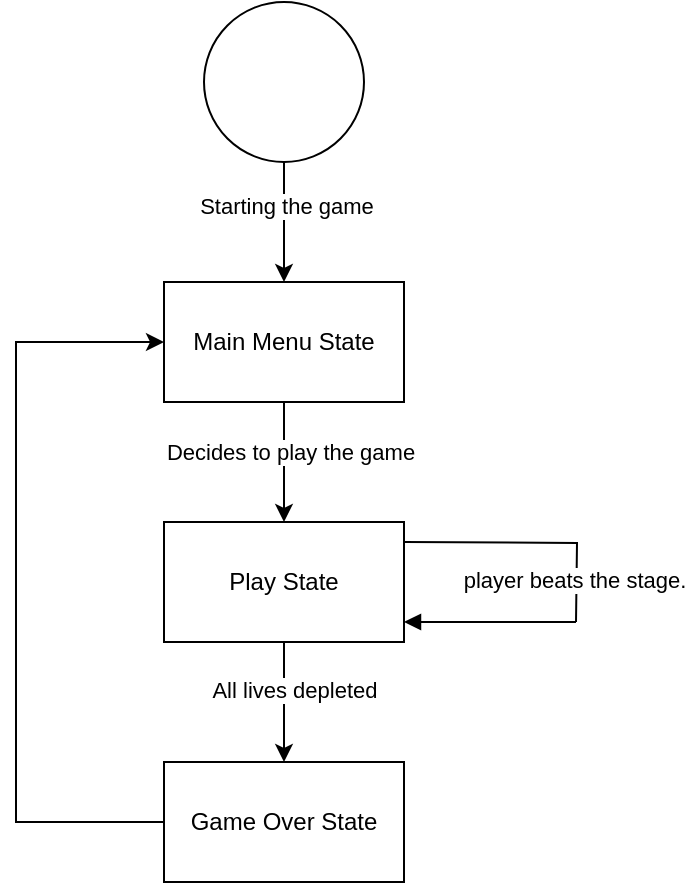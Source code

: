 <mxfile version="27.1.6">
  <diagram name="Page-1" id="v1PAQU_tYzzY6WaOyOt9">
    <mxGraphModel dx="2133" dy="334" grid="1" gridSize="10" guides="1" tooltips="1" connect="1" arrows="1" fold="1" page="0" pageScale="1" pageWidth="827" pageHeight="1169" math="0" shadow="0">
      <root>
        <mxCell id="0" />
        <mxCell id="1" parent="0" />
        <mxCell id="yIB_bS0WXqkb8OzLh7ZN-391" style="edgeStyle=orthogonalEdgeStyle;rounded=0;orthogonalLoop=1;jettySize=auto;html=1;exitX=0.5;exitY=1;exitDx=0;exitDy=0;entryX=0.5;entryY=0;entryDx=0;entryDy=0;" edge="1" parent="1" source="yIB_bS0WXqkb8OzLh7ZN-393" target="yIB_bS0WXqkb8OzLh7ZN-396">
          <mxGeometry relative="1" as="geometry" />
        </mxCell>
        <mxCell id="yIB_bS0WXqkb8OzLh7ZN-392" value="Starting the game" style="edgeLabel;html=1;align=center;verticalAlign=middle;resizable=0;points=[];" vertex="1" connectable="0" parent="yIB_bS0WXqkb8OzLh7ZN-391">
          <mxGeometry x="-0.267" y="1" relative="1" as="geometry">
            <mxPoint as="offset" />
          </mxGeometry>
        </mxCell>
        <mxCell id="yIB_bS0WXqkb8OzLh7ZN-393" value="" style="ellipse;whiteSpace=wrap;html=1;aspect=fixed;" vertex="1" parent="1">
          <mxGeometry x="-606.0" y="740" width="80" height="80" as="geometry" />
        </mxCell>
        <mxCell id="yIB_bS0WXqkb8OzLh7ZN-394" style="edgeStyle=orthogonalEdgeStyle;rounded=0;orthogonalLoop=1;jettySize=auto;html=1;exitX=0.5;exitY=1;exitDx=0;exitDy=0;entryX=0.5;entryY=0;entryDx=0;entryDy=0;" edge="1" parent="1" source="yIB_bS0WXqkb8OzLh7ZN-396" target="yIB_bS0WXqkb8OzLh7ZN-402">
          <mxGeometry relative="1" as="geometry" />
        </mxCell>
        <mxCell id="yIB_bS0WXqkb8OzLh7ZN-395" value="Decides to play the game" style="edgeLabel;html=1;align=center;verticalAlign=middle;resizable=0;points=[];" vertex="1" connectable="0" parent="yIB_bS0WXqkb8OzLh7ZN-394">
          <mxGeometry x="-0.167" y="3" relative="1" as="geometry">
            <mxPoint as="offset" />
          </mxGeometry>
        </mxCell>
        <mxCell id="yIB_bS0WXqkb8OzLh7ZN-396" value="Main Menu State" style="rounded=0;whiteSpace=wrap;html=1;" vertex="1" parent="1">
          <mxGeometry x="-626.0" y="880" width="120" height="60" as="geometry" />
        </mxCell>
        <mxCell id="yIB_bS0WXqkb8OzLh7ZN-397" style="edgeStyle=orthogonalEdgeStyle;rounded=0;orthogonalLoop=1;jettySize=auto;html=1;exitX=0.5;exitY=1;exitDx=0;exitDy=0;entryX=0.5;entryY=0;entryDx=0;entryDy=0;" edge="1" parent="1" source="yIB_bS0WXqkb8OzLh7ZN-402" target="yIB_bS0WXqkb8OzLh7ZN-404">
          <mxGeometry relative="1" as="geometry" />
        </mxCell>
        <mxCell id="yIB_bS0WXqkb8OzLh7ZN-398" value="All lives depleted" style="edgeLabel;html=1;align=center;verticalAlign=middle;resizable=0;points=[];" vertex="1" connectable="0" parent="yIB_bS0WXqkb8OzLh7ZN-397">
          <mxGeometry x="-0.2" y="5" relative="1" as="geometry">
            <mxPoint as="offset" />
          </mxGeometry>
        </mxCell>
        <mxCell id="yIB_bS0WXqkb8OzLh7ZN-399" style="edgeStyle=orthogonalEdgeStyle;rounded=0;orthogonalLoop=1;jettySize=auto;html=1;endArrow=none;startFill=0;" edge="1" parent="1">
          <mxGeometry relative="1" as="geometry">
            <mxPoint x="-420.0" y="1050" as="targetPoint" />
            <mxPoint x="-506.0" y="1010" as="sourcePoint" />
          </mxGeometry>
        </mxCell>
        <mxCell id="yIB_bS0WXqkb8OzLh7ZN-400" value="player beats the stage." style="edgeLabel;html=1;align=center;verticalAlign=middle;resizable=0;points=[];" vertex="1" connectable="0" parent="yIB_bS0WXqkb8OzLh7ZN-399">
          <mxGeometry x="0.656" y="-2" relative="1" as="geometry">
            <mxPoint as="offset" />
          </mxGeometry>
        </mxCell>
        <mxCell id="yIB_bS0WXqkb8OzLh7ZN-401" style="edgeStyle=orthogonalEdgeStyle;rounded=0;orthogonalLoop=1;jettySize=auto;html=1;endArrow=none;startFill=1;startArrow=block;" edge="1" parent="1" source="yIB_bS0WXqkb8OzLh7ZN-402">
          <mxGeometry relative="1" as="geometry">
            <mxPoint x="-420.0" y="1050" as="targetPoint" />
            <Array as="points">
              <mxPoint x="-440.0" y="1050" />
              <mxPoint x="-440.0" y="1050" />
            </Array>
          </mxGeometry>
        </mxCell>
        <mxCell id="yIB_bS0WXqkb8OzLh7ZN-402" value="Play State" style="rounded=0;whiteSpace=wrap;html=1;" vertex="1" parent="1">
          <mxGeometry x="-626.0" y="1000" width="120" height="60" as="geometry" />
        </mxCell>
        <mxCell id="yIB_bS0WXqkb8OzLh7ZN-403" style="edgeStyle=orthogonalEdgeStyle;rounded=0;orthogonalLoop=1;jettySize=auto;html=1;exitX=0;exitY=0.5;exitDx=0;exitDy=0;entryX=0;entryY=0.5;entryDx=0;entryDy=0;" edge="1" parent="1" source="yIB_bS0WXqkb8OzLh7ZN-404" target="yIB_bS0WXqkb8OzLh7ZN-396">
          <mxGeometry relative="1" as="geometry">
            <Array as="points">
              <mxPoint x="-700" y="1150" />
              <mxPoint x="-700" y="910" />
            </Array>
          </mxGeometry>
        </mxCell>
        <mxCell id="yIB_bS0WXqkb8OzLh7ZN-404" value="Game Over State" style="rounded=0;whiteSpace=wrap;html=1;" vertex="1" parent="1">
          <mxGeometry x="-626.0" y="1120" width="120" height="60" as="geometry" />
        </mxCell>
      </root>
    </mxGraphModel>
  </diagram>
</mxfile>
